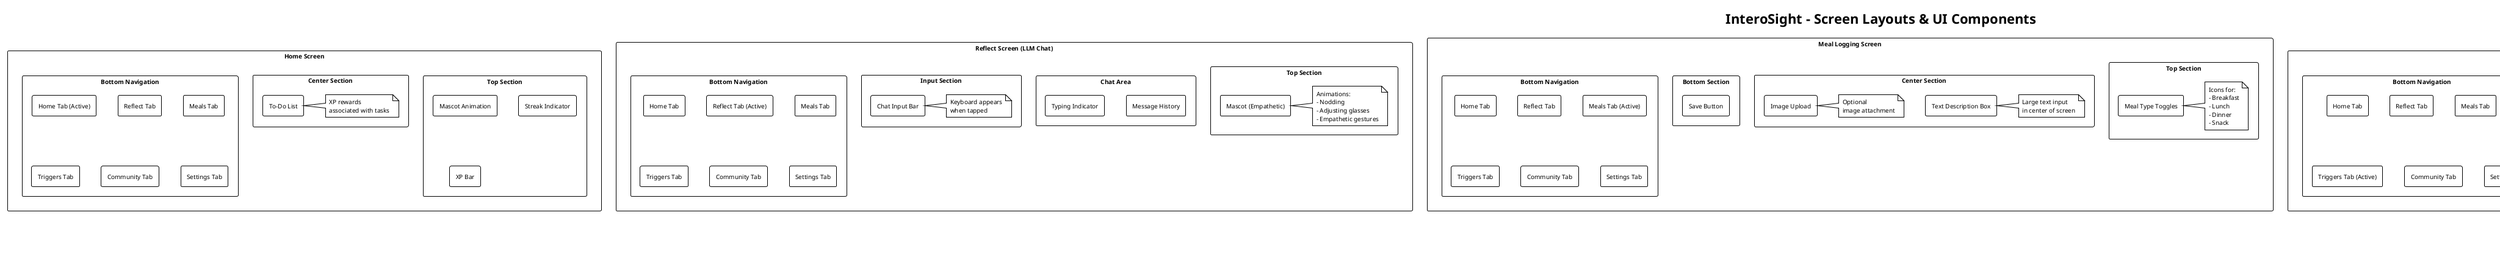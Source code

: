 @startuml InteroSight Screen Flow Diagram

!theme plain
skinparam backgroundColor #FFFFFF
skinparam defaultFontName Arial
skinparam defaultFontSize 10

title InteroSight - Screen Layouts & UI Components

' Home Screen Layout
rectangle "Home Screen" as Home {
  rectangle "Top Section" as HomeTop {
    rectangle "Mascot Animation" as HomeMascot
    rectangle "Streak Indicator" as HomeStreak
    rectangle "XP Bar" as HomeXP
  }
  
  rectangle "Center Section" as HomeCenter {
    rectangle "To-Do List" as HomeTodo
    note right: XP rewards\nassociated with tasks
  }
  
  rectangle "Bottom Navigation" as HomeNav {
    rectangle "Home Tab (Active)" as HomeTab
    rectangle "Reflect Tab" as ReflectTab
    rectangle "Meals Tab" as MealsTab
    rectangle "Triggers Tab" as TriggersTab
    rectangle "Community Tab" as CommunityTab
    rectangle "Settings Tab" as SettingsTab
  }
}

' Reflect Screen Layout
rectangle "Reflect Screen (LLM Chat)" as Reflect {
  rectangle "Top Section" as ReflectTop {
    rectangle "Mascot (Empathetic)" as ReflectMascot
    note right: Animations:\n- Nodding\n- Adjusting glasses\n- Empathetic gestures
  }
  
  rectangle "Chat Area" as ReflectChat {
    rectangle "Message History" as ReflectMessages
    rectangle "Typing Indicator" as ReflectTyping
  }
  
  rectangle "Input Section" as ReflectInput {
    rectangle "Chat Input Bar" as ReflectInputBar
    note right: Keyboard appears\nwhen tapped
  }
  
  rectangle "Bottom Navigation" as ReflectNav {
    rectangle "Home Tab" as ReflectHomeTab
    rectangle "Reflect Tab (Active)" as ReflectReflectTab
    rectangle "Meals Tab" as ReflectMealsTab
    rectangle "Triggers Tab" as ReflectTriggersTab
    rectangle "Community Tab" as ReflectCommunityTab
    rectangle "Settings Tab" as ReflectSettingsTab
  }
}

' Meal Logging Screen Layout
rectangle "Meal Logging Screen" as Meals {
  rectangle "Top Section" as MealsTop {
    rectangle "Meal Type Toggles" as MealsToggles
    note right: Icons for:\n- Breakfast\n- Lunch\n- Dinner\n- Snack
  }
  
  rectangle "Center Section" as MealsCenter {
    rectangle "Text Description Box" as MealsText
    note right: Large text input\nin center of screen
    rectangle "Image Upload" as MealsImage
    note right: Optional\nimage attachment
  }
  
  rectangle "Bottom Section" as MealsBottom {
    rectangle "Save Button" as MealsSave
  }
  
  rectangle "Bottom Navigation" as MealsNav {
    rectangle "Home Tab" as MealsHomeTab
    rectangle "Reflect Tab" as MealsReflectTab
    rectangle "Meals Tab (Active)" as MealsMealsTab
    rectangle "Triggers Tab" as MealsTriggersTab
    rectangle "Community Tab" as MealsCommunityTab
    rectangle "Settings Tab" as MealsSettingsTab
  }
}

' Triggers/Patterns Screen Layout
rectangle "Triggers & Patterns Screen" as Triggers {
  rectangle "Top Section" as TriggersTop {
    rectangle "Trigger Logging" as TriggersLog
    rectangle "Crisis Tool Access" as TriggersCrisis
  }
  
  rectangle "Center Section" as TriggersCenter {
    rectangle "DBT Tools" as TriggersDBT
    rectangle "Emergency Contacts" as TriggersEmergency
    note right: Pre-made messages\nfor quick contact
  }
  
  rectangle "Crisis Section" as TriggersCrisisSection {
    rectangle "Risk Escalation" as TriggersRisk
    note right: One-tap hotline\naccess
    rectangle "Post-Crisis Reflection" as TriggersReflection
  }
  
  rectangle "Bottom Navigation" as TriggersNav {
    rectangle "Home Tab" as TriggersHomeTab
    rectangle "Reflect Tab" as TriggersReflectTab
    rectangle "Meals Tab" as TriggersMealsTab
    rectangle "Triggers Tab (Active)" as TriggersTriggersTab
    rectangle "Community Tab" as TriggersCommunityTab
    rectangle "Settings Tab" as TriggersSettingsTab
  }
}

' Settings Screen Layout
rectangle "Settings Screen" as Settings {
  rectangle "Settings Menu" as SettingsMenu {
    rectangle "Notifications" as SettingsNotif
    rectangle "Community" as SettingsCommunity
    rectangle "LLM Settings" as SettingsLLM
    rectangle "Color/Theme" as SettingsTheme
    rectangle "Mascot Settings" as SettingsMascot
    rectangle "Resources" as SettingsResources
    rectangle "Crisis Settings" as SettingsCrisis
  }
  
  rectangle "Bottom Navigation" as SettingsNav {
    rectangle "Home Tab" as SettingsHomeTab
    rectangle "Reflect Tab" as SettingsReflectTab
    rectangle "Meals Tab" as SettingsMealsTab
    rectangle "Triggers Tab" as SettingsTriggersTab
    rectangle "Community Tab" as SettingsCommunityTab
    rectangle "Settings Tab (Active)" as SettingsSettingsTab
  }
}


@enduml 